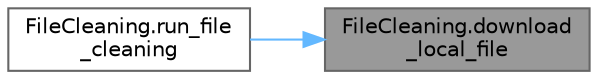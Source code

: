 digraph "FileCleaning.download_local_file"
{
 // LATEX_PDF_SIZE
  bgcolor="transparent";
  edge [fontname=Helvetica,fontsize=10,labelfontname=Helvetica,labelfontsize=10];
  node [fontname=Helvetica,fontsize=10,shape=box,height=0.2,width=0.4];
  rankdir="RL";
  Node1 [id="Node000001",label="FileCleaning.download\l_local_file",height=0.2,width=0.4,color="gray40", fillcolor="grey60", style="filled", fontcolor="black",tooltip=" "];
  Node1 -> Node2 [id="edge1_Node000001_Node000002",dir="back",color="steelblue1",style="solid",tooltip=" "];
  Node2 [id="Node000002",label="FileCleaning.run_file\l_cleaning",height=0.2,width=0.4,color="grey40", fillcolor="white", style="filled",URL="$namespace_file_cleaning.html#abc5bc9e9571d7d6aef34767ce03e9af9",tooltip=" "];
}
